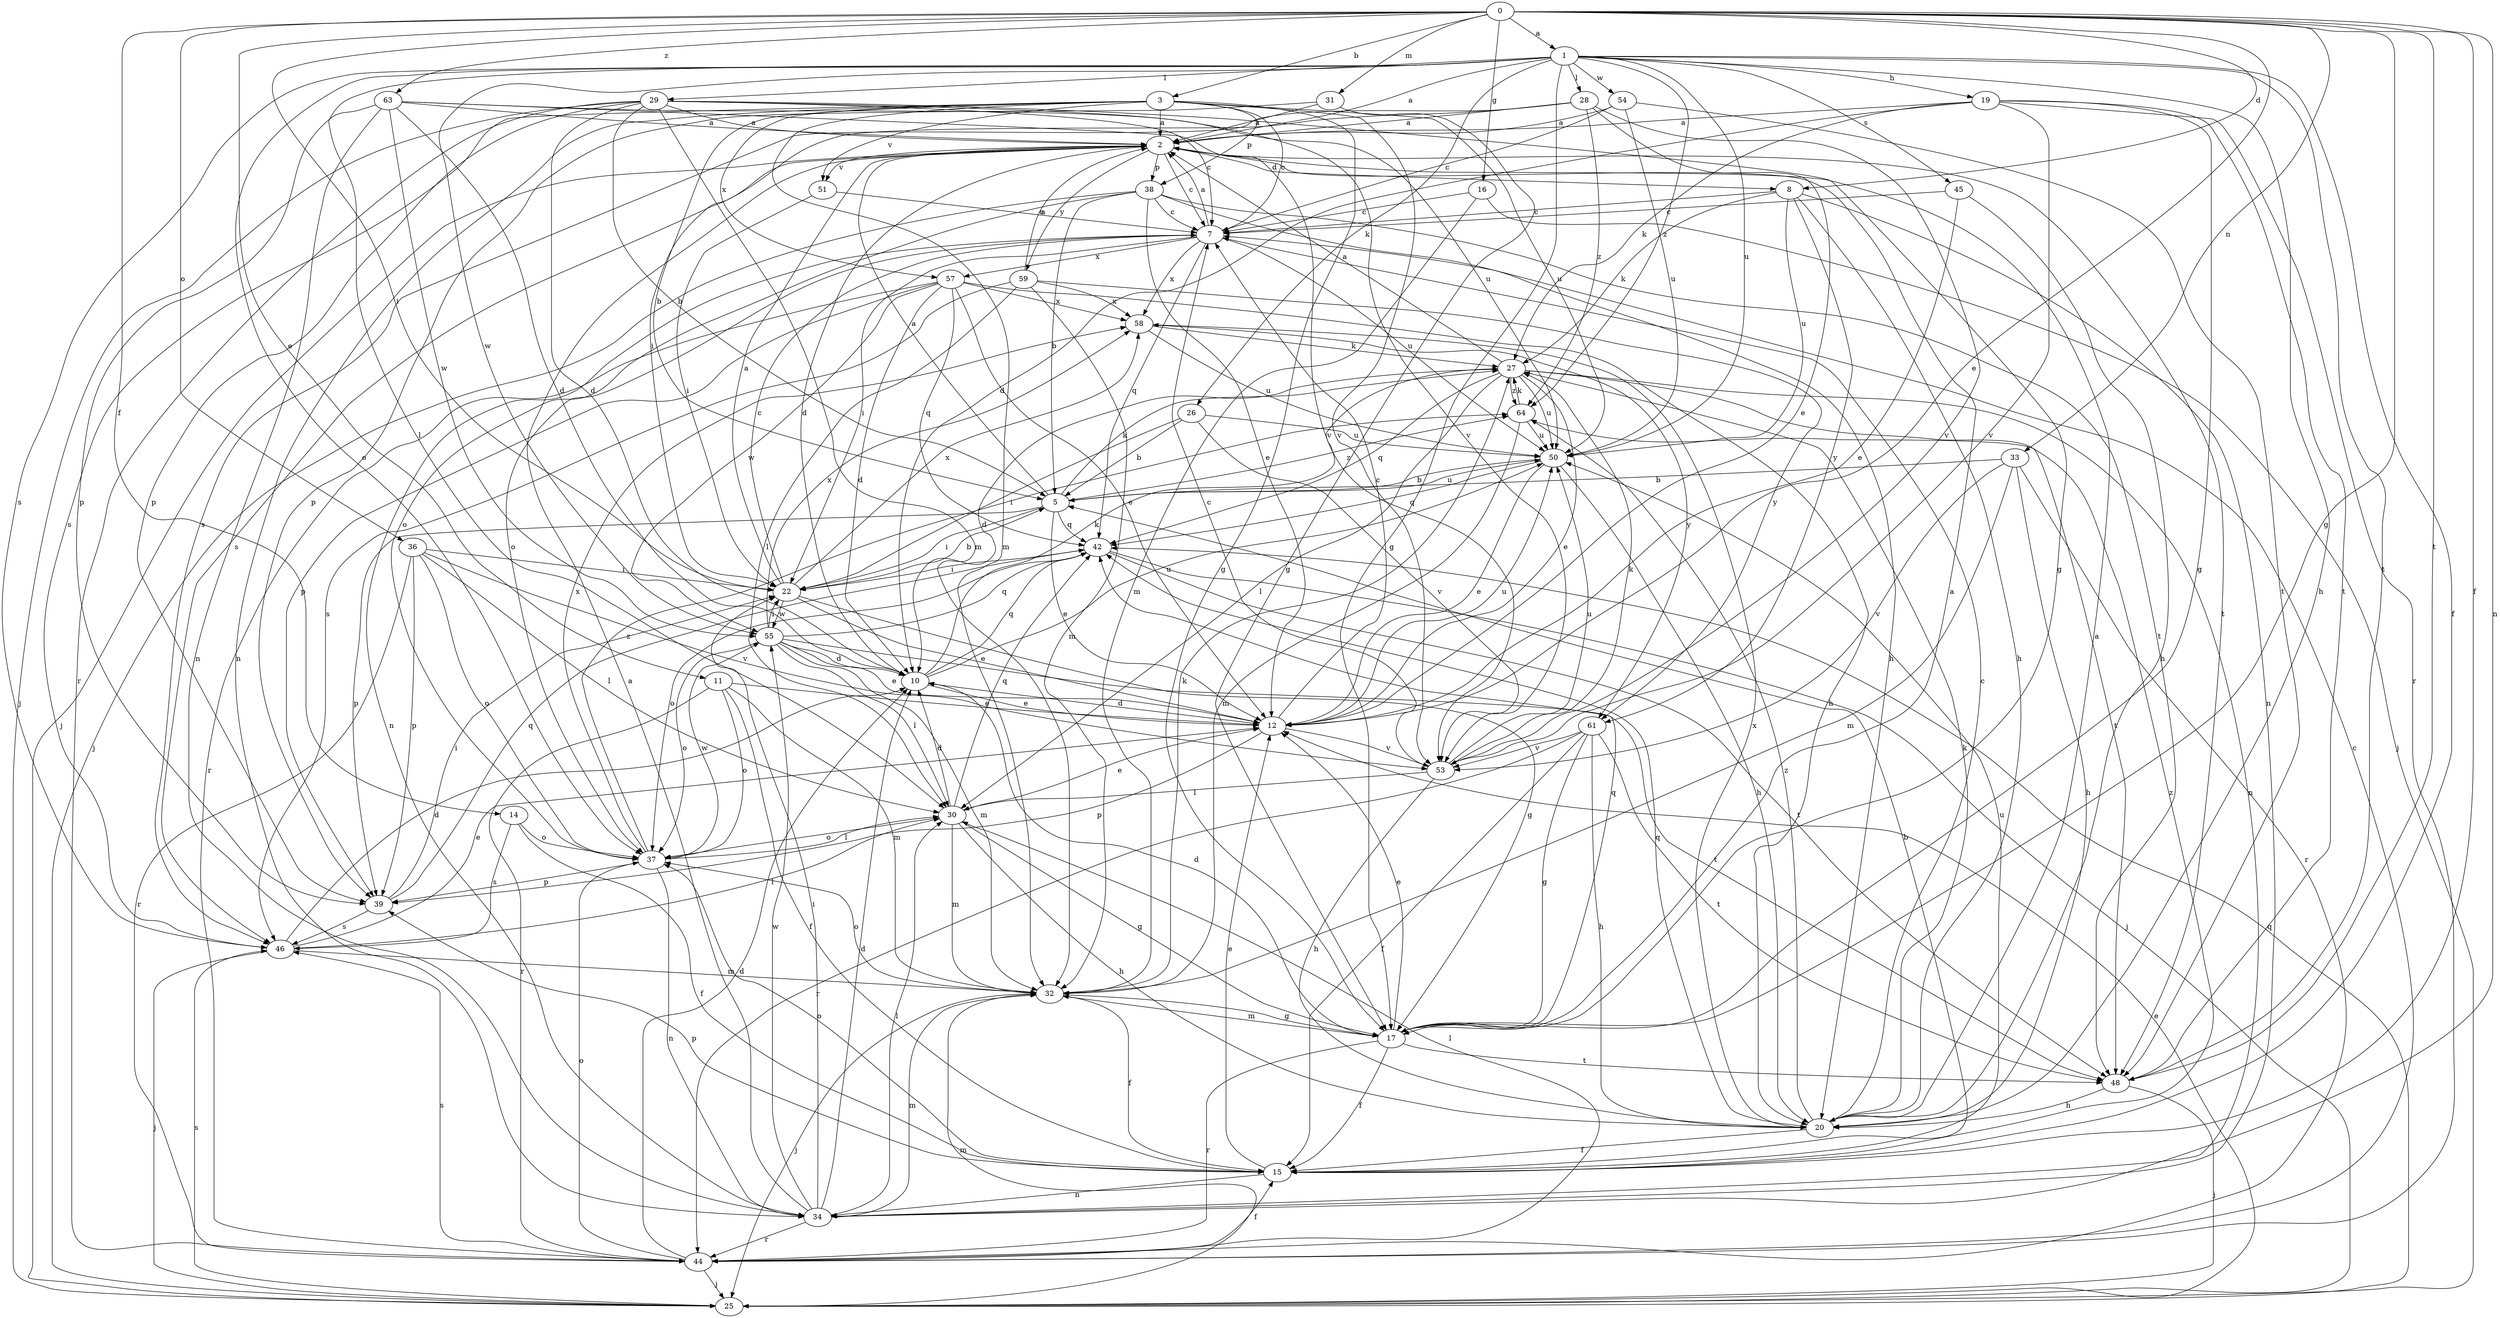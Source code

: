 strict digraph  {
0;
1;
2;
3;
5;
7;
8;
10;
11;
12;
14;
15;
16;
17;
19;
20;
22;
25;
26;
27;
28;
29;
30;
31;
32;
33;
34;
36;
37;
38;
39;
42;
44;
45;
46;
48;
50;
51;
53;
54;
55;
57;
58;
59;
61;
63;
64;
0 -> 1  [label=a];
0 -> 3  [label=b];
0 -> 8  [label=d];
0 -> 11  [label=e];
0 -> 12  [label=e];
0 -> 14  [label=f];
0 -> 15  [label=f];
0 -> 16  [label=g];
0 -> 17  [label=g];
0 -> 22  [label=i];
0 -> 31  [label=m];
0 -> 33  [label=n];
0 -> 34  [label=n];
0 -> 36  [label=o];
0 -> 48  [label=t];
0 -> 63  [label=z];
1 -> 2  [label=a];
1 -> 15  [label=f];
1 -> 17  [label=g];
1 -> 19  [label=h];
1 -> 20  [label=h];
1 -> 26  [label=k];
1 -> 28  [label=l];
1 -> 29  [label=l];
1 -> 30  [label=l];
1 -> 37  [label=o];
1 -> 45  [label=s];
1 -> 46  [label=s];
1 -> 48  [label=t];
1 -> 50  [label=u];
1 -> 54  [label=w];
1 -> 55  [label=w];
1 -> 64  [label=z];
2 -> 7  [label=c];
2 -> 8  [label=d];
2 -> 10  [label=d];
2 -> 25  [label=j];
2 -> 38  [label=p];
2 -> 46  [label=s];
2 -> 48  [label=t];
2 -> 51  [label=v];
2 -> 59  [label=y];
3 -> 2  [label=a];
3 -> 5  [label=b];
3 -> 7  [label=c];
3 -> 17  [label=g];
3 -> 32  [label=m];
3 -> 34  [label=n];
3 -> 38  [label=p];
3 -> 46  [label=s];
3 -> 50  [label=u];
3 -> 51  [label=v];
3 -> 53  [label=v];
3 -> 57  [label=x];
5 -> 2  [label=a];
5 -> 12  [label=e];
5 -> 22  [label=i];
5 -> 27  [label=k];
5 -> 39  [label=p];
5 -> 42  [label=q];
5 -> 50  [label=u];
5 -> 64  [label=z];
7 -> 2  [label=a];
7 -> 22  [label=i];
7 -> 34  [label=n];
7 -> 37  [label=o];
7 -> 42  [label=q];
7 -> 50  [label=u];
7 -> 57  [label=x];
7 -> 58  [label=x];
8 -> 7  [label=c];
8 -> 20  [label=h];
8 -> 27  [label=k];
8 -> 34  [label=n];
8 -> 50  [label=u];
8 -> 61  [label=y];
10 -> 12  [label=e];
10 -> 27  [label=k];
10 -> 42  [label=q];
10 -> 50  [label=u];
11 -> 12  [label=e];
11 -> 15  [label=f];
11 -> 32  [label=m];
11 -> 37  [label=o];
11 -> 44  [label=r];
12 -> 7  [label=c];
12 -> 10  [label=d];
12 -> 39  [label=p];
12 -> 50  [label=u];
12 -> 53  [label=v];
14 -> 15  [label=f];
14 -> 37  [label=o];
14 -> 46  [label=s];
15 -> 5  [label=b];
15 -> 12  [label=e];
15 -> 34  [label=n];
15 -> 37  [label=o];
15 -> 39  [label=p];
15 -> 50  [label=u];
15 -> 64  [label=z];
16 -> 7  [label=c];
16 -> 25  [label=j];
16 -> 32  [label=m];
17 -> 2  [label=a];
17 -> 10  [label=d];
17 -> 12  [label=e];
17 -> 15  [label=f];
17 -> 32  [label=m];
17 -> 42  [label=q];
17 -> 44  [label=r];
17 -> 48  [label=t];
19 -> 2  [label=a];
19 -> 10  [label=d];
19 -> 17  [label=g];
19 -> 27  [label=k];
19 -> 44  [label=r];
19 -> 48  [label=t];
19 -> 53  [label=v];
20 -> 2  [label=a];
20 -> 7  [label=c];
20 -> 15  [label=f];
20 -> 27  [label=k];
20 -> 42  [label=q];
20 -> 58  [label=x];
20 -> 64  [label=z];
22 -> 2  [label=a];
22 -> 5  [label=b];
22 -> 7  [label=c];
22 -> 12  [label=e];
22 -> 17  [label=g];
22 -> 55  [label=w];
22 -> 58  [label=x];
25 -> 12  [label=e];
25 -> 32  [label=m];
25 -> 42  [label=q];
25 -> 46  [label=s];
26 -> 5  [label=b];
26 -> 22  [label=i];
26 -> 50  [label=u];
26 -> 53  [label=v];
27 -> 2  [label=a];
27 -> 10  [label=d];
27 -> 12  [label=e];
27 -> 30  [label=l];
27 -> 34  [label=n];
27 -> 42  [label=q];
27 -> 48  [label=t];
27 -> 50  [label=u];
27 -> 64  [label=z];
28 -> 2  [label=a];
28 -> 12  [label=e];
28 -> 22  [label=i];
28 -> 46  [label=s];
28 -> 53  [label=v];
28 -> 64  [label=z];
29 -> 2  [label=a];
29 -> 5  [label=b];
29 -> 7  [label=c];
29 -> 10  [label=d];
29 -> 17  [label=g];
29 -> 25  [label=j];
29 -> 32  [label=m];
29 -> 39  [label=p];
29 -> 44  [label=r];
29 -> 53  [label=v];
30 -> 10  [label=d];
30 -> 12  [label=e];
30 -> 17  [label=g];
30 -> 20  [label=h];
30 -> 32  [label=m];
30 -> 37  [label=o];
30 -> 42  [label=q];
31 -> 2  [label=a];
31 -> 17  [label=g];
31 -> 39  [label=p];
32 -> 15  [label=f];
32 -> 17  [label=g];
32 -> 25  [label=j];
32 -> 27  [label=k];
32 -> 37  [label=o];
33 -> 5  [label=b];
33 -> 20  [label=h];
33 -> 32  [label=m];
33 -> 44  [label=r];
33 -> 53  [label=v];
34 -> 2  [label=a];
34 -> 10  [label=d];
34 -> 22  [label=i];
34 -> 30  [label=l];
34 -> 32  [label=m];
34 -> 44  [label=r];
34 -> 55  [label=w];
36 -> 22  [label=i];
36 -> 30  [label=l];
36 -> 37  [label=o];
36 -> 39  [label=p];
36 -> 44  [label=r];
36 -> 53  [label=v];
37 -> 30  [label=l];
37 -> 34  [label=n];
37 -> 39  [label=p];
37 -> 55  [label=w];
37 -> 58  [label=x];
37 -> 64  [label=z];
38 -> 5  [label=b];
38 -> 7  [label=c];
38 -> 12  [label=e];
38 -> 20  [label=h];
38 -> 25  [label=j];
38 -> 37  [label=o];
38 -> 48  [label=t];
39 -> 22  [label=i];
39 -> 42  [label=q];
39 -> 46  [label=s];
42 -> 22  [label=i];
42 -> 25  [label=j];
42 -> 37  [label=o];
42 -> 48  [label=t];
44 -> 7  [label=c];
44 -> 10  [label=d];
44 -> 15  [label=f];
44 -> 25  [label=j];
44 -> 30  [label=l];
44 -> 37  [label=o];
44 -> 46  [label=s];
45 -> 7  [label=c];
45 -> 12  [label=e];
45 -> 20  [label=h];
46 -> 10  [label=d];
46 -> 12  [label=e];
46 -> 25  [label=j];
46 -> 30  [label=l];
46 -> 32  [label=m];
48 -> 20  [label=h];
48 -> 25  [label=j];
50 -> 5  [label=b];
50 -> 12  [label=e];
50 -> 20  [label=h];
50 -> 42  [label=q];
51 -> 7  [label=c];
51 -> 22  [label=i];
53 -> 7  [label=c];
53 -> 20  [label=h];
53 -> 27  [label=k];
53 -> 30  [label=l];
53 -> 50  [label=u];
54 -> 2  [label=a];
54 -> 7  [label=c];
54 -> 48  [label=t];
54 -> 50  [label=u];
55 -> 10  [label=d];
55 -> 12  [label=e];
55 -> 22  [label=i];
55 -> 30  [label=l];
55 -> 32  [label=m];
55 -> 37  [label=o];
55 -> 42  [label=q];
55 -> 48  [label=t];
55 -> 58  [label=x];
57 -> 10  [label=d];
57 -> 12  [label=e];
57 -> 20  [label=h];
57 -> 39  [label=p];
57 -> 42  [label=q];
57 -> 44  [label=r];
57 -> 55  [label=w];
57 -> 58  [label=x];
58 -> 27  [label=k];
58 -> 50  [label=u];
58 -> 61  [label=y];
59 -> 2  [label=a];
59 -> 30  [label=l];
59 -> 32  [label=m];
59 -> 46  [label=s];
59 -> 58  [label=x];
59 -> 61  [label=y];
61 -> 15  [label=f];
61 -> 17  [label=g];
61 -> 20  [label=h];
61 -> 44  [label=r];
61 -> 48  [label=t];
61 -> 53  [label=v];
63 -> 2  [label=a];
63 -> 10  [label=d];
63 -> 34  [label=n];
63 -> 39  [label=p];
63 -> 50  [label=u];
63 -> 53  [label=v];
63 -> 55  [label=w];
64 -> 27  [label=k];
64 -> 32  [label=m];
64 -> 50  [label=u];
}
